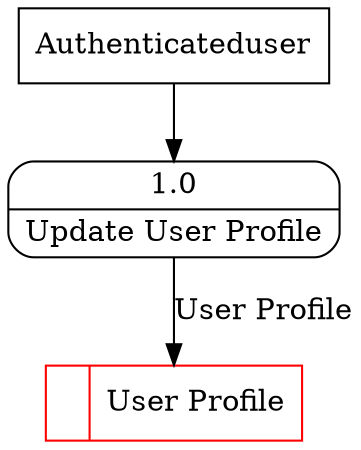 digraph dfd2{ 
node[shape=record]
200 [label="<f0>  |<f1> User Profile " color=red];
201 [label="Authenticateduser" shape=box];
202 [label="{<f0> 1.0|<f1> Update User Profile }" shape=Mrecord];
201 -> 202
202 -> 200 [label="User Profile"]
}